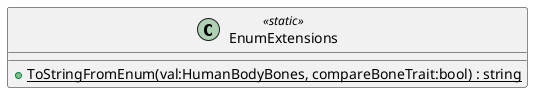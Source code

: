 @startuml
class EnumExtensions <<static>> {
    + {static} ToStringFromEnum(val:HumanBodyBones, compareBoneTrait:bool) : string
}
@enduml
